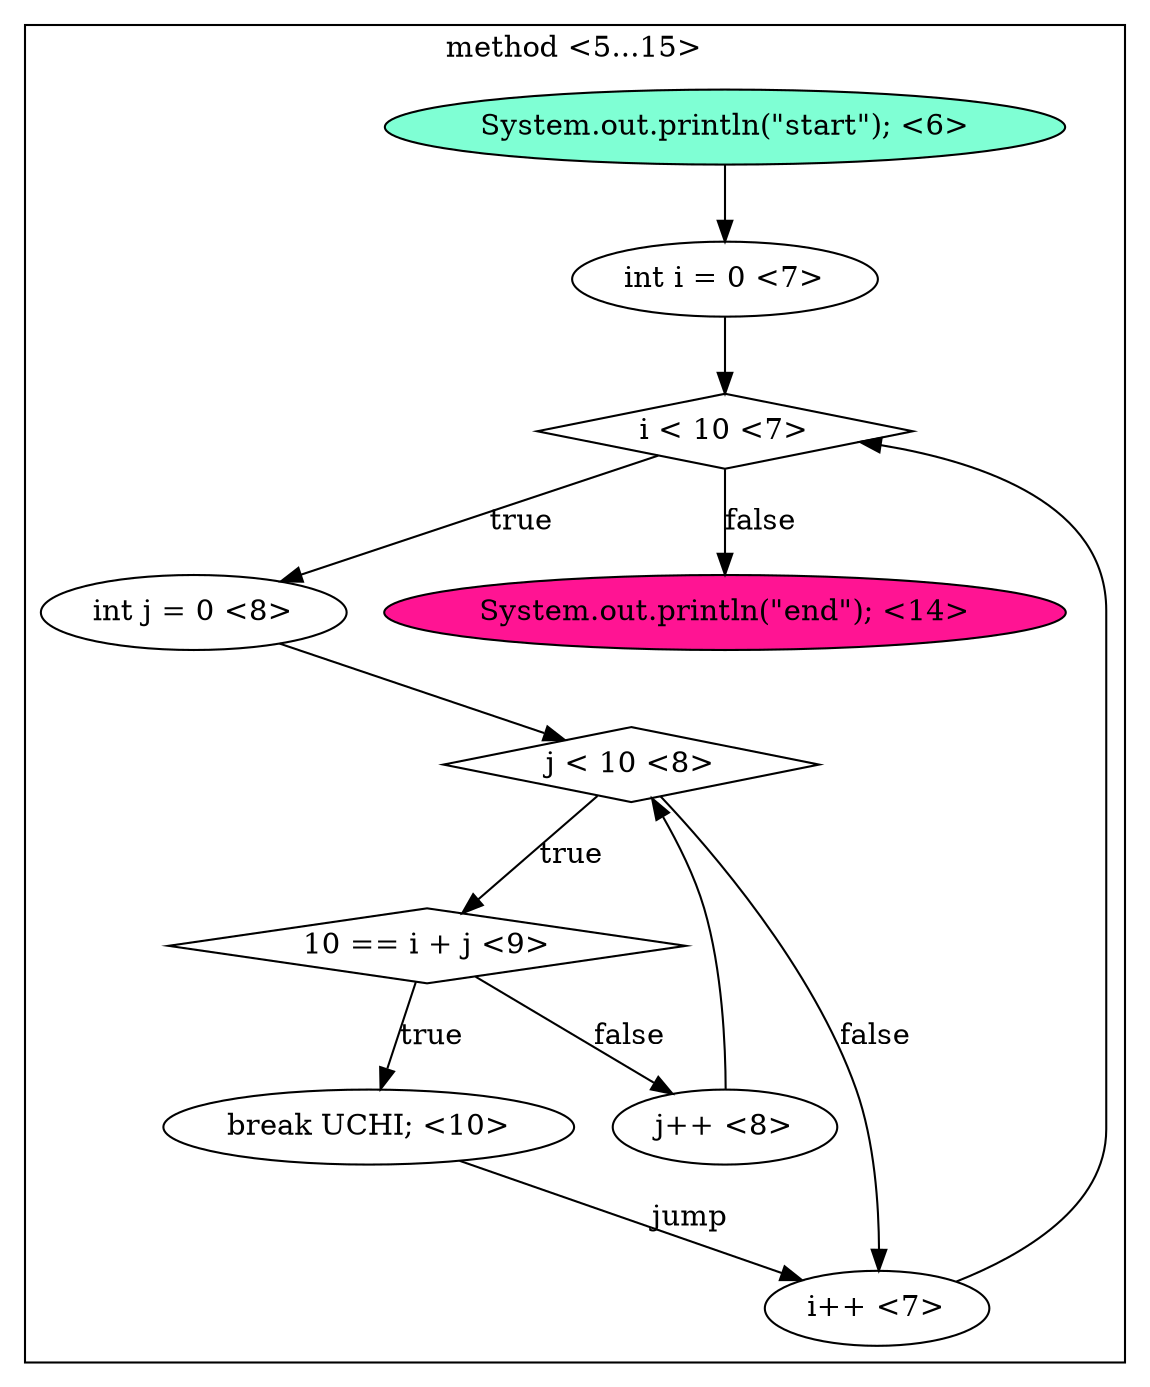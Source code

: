 digraph CFG {
subgraph cluster0 {
label = "method <5...15>";
0.0 [style = filled, label = "System.out.println(\"start\"); <6>", fillcolor = aquamarine, shape = ellipse];
0.1 [style = filled, label = "int i = 0 <7>", fillcolor = white, shape = ellipse];
0.2 [style = filled, label = "i < 10 <7>", fillcolor = white, shape = diamond];
0.3 [style = filled, label = "i++ <7>", fillcolor = white, shape = ellipse];
0.4 [style = filled, label = "int j = 0 <8>", fillcolor = white, shape = ellipse];
0.5 [style = filled, label = "j < 10 <8>", fillcolor = white, shape = diamond];
0.6 [style = filled, label = "j++ <8>", fillcolor = white, shape = ellipse];
0.7 [style = filled, label = "10 == i + j <9>", fillcolor = white, shape = diamond];
0.8 [style = filled, label = "break UCHI; <10>", fillcolor = white, shape = ellipse];
0.9 [style = filled, label = "System.out.println(\"end\"); <14>", fillcolor = deeppink, shape = ellipse];
0.0 -> 0.1 [style = solid, label=""];
0.1 -> 0.2 [style = solid, label=""];
0.2 -> 0.4 [style = solid, label="true"];
0.2 -> 0.9 [style = solid, label="false"];
0.3 -> 0.2 [style = solid, label=""];
0.4 -> 0.5 [style = solid, label=""];
0.5 -> 0.3 [style = solid, label="false"];
0.5 -> 0.7 [style = solid, label="true"];
0.6 -> 0.5 [style = solid, label=""];
0.7 -> 0.6 [style = solid, label="false"];
0.7 -> 0.8 [style = solid, label="true"];
0.8 -> 0.3 [style = solid, label="jump"];
}
}